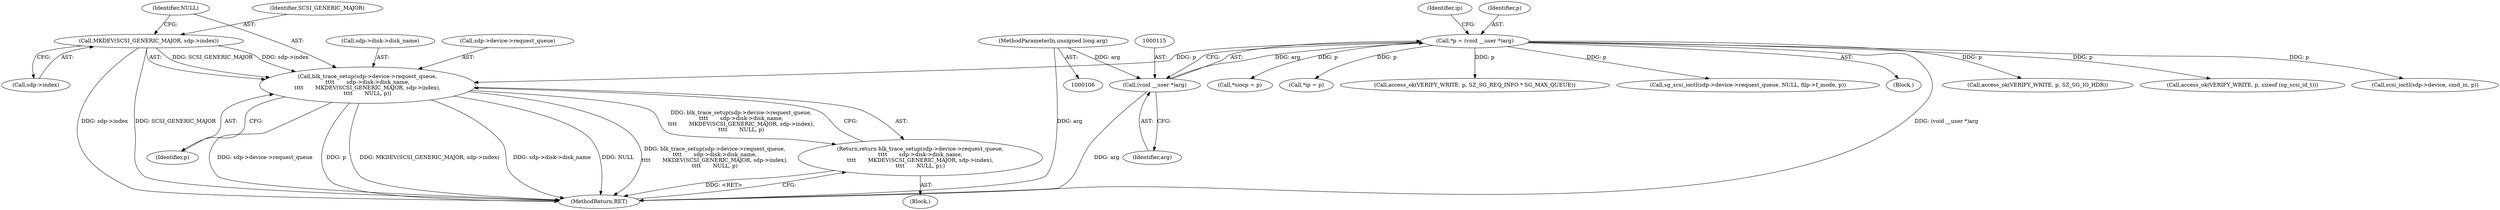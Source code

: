 digraph "0_linux_3e0097499839e0fe3af380410eababe5a47c4cf9_0@pointer" {
"1000971" [label="(Call,blk_trace_setup(sdp->device->request_queue,\n\t\t\t\t       sdp->disk->disk_name,\n\t\t\t\t       MKDEV(SCSI_GENERIC_MAJOR, sdp->index),\n\t\t\t\t       NULL, p))"];
"1000982" [label="(Call,MKDEV(SCSI_GENERIC_MAJOR, sdp->index))"];
"1000112" [label="(Call,*p = (void __user *)arg)"];
"1000114" [label="(Call,(void __user *)arg)"];
"1000109" [label="(MethodParameterIn,unsigned long arg)"];
"1000970" [label="(Return,return blk_trace_setup(sdp->device->request_queue,\n\t\t\t\t       sdp->disk->disk_name,\n\t\t\t\t       MKDEV(SCSI_GENERIC_MAJOR, sdp->index),\n\t\t\t\t       NULL, p);)"];
"1000116" [label="(Identifier,arg)"];
"1000906" [label="(Call,*siocp = p)"];
"1000114" [label="(Call,(void __user *)arg)"];
"1000118" [label="(Call,*ip = p)"];
"1000983" [label="(Identifier,SCSI_GENERIC_MAJOR)"];
"1000807" [label="(Call,access_ok(VERIFY_WRITE, p, SZ_SG_REQ_INFO * SG_MAX_QUEUE))"];
"1000929" [label="(Call,sg_scsi_ioctl(sdp->device->request_queue, NULL, filp->f_mode, p))"];
"1000119" [label="(Identifier,ip)"];
"1000970" [label="(Return,return blk_trace_setup(sdp->device->request_queue,\n\t\t\t\t       sdp->disk->disk_name,\n\t\t\t\t       MKDEV(SCSI_GENERIC_MAJOR, sdp->index),\n\t\t\t\t       NULL, p);)"];
"1000110" [label="(Block,)"];
"1001060" [label="(MethodReturn,RET)"];
"1000987" [label="(Identifier,NULL)"];
"1000189" [label="(Call,access_ok(VERIFY_WRITE, p, SZ_SG_IO_HDR))"];
"1000112" [label="(Call,*p = (void __user *)arg)"];
"1000113" [label="(Identifier,p)"];
"1000988" [label="(Identifier,p)"];
"1000109" [label="(MethodParameterIn,unsigned long arg)"];
"1000360" [label="(Call,access_ok(VERIFY_WRITE, p, sizeof (sg_scsi_id_t)))"];
"1000977" [label="(Call,sdp->disk->disk_name)"];
"1001054" [label="(Call,scsi_ioctl(sdp->device, cmd_in, p))"];
"1000972" [label="(Call,sdp->device->request_queue)"];
"1000167" [label="(Block,)"];
"1000971" [label="(Call,blk_trace_setup(sdp->device->request_queue,\n\t\t\t\t       sdp->disk->disk_name,\n\t\t\t\t       MKDEV(SCSI_GENERIC_MAJOR, sdp->index),\n\t\t\t\t       NULL, p))"];
"1000984" [label="(Call,sdp->index)"];
"1000982" [label="(Call,MKDEV(SCSI_GENERIC_MAJOR, sdp->index))"];
"1000971" -> "1000970"  [label="AST: "];
"1000971" -> "1000988"  [label="CFG: "];
"1000972" -> "1000971"  [label="AST: "];
"1000977" -> "1000971"  [label="AST: "];
"1000982" -> "1000971"  [label="AST: "];
"1000987" -> "1000971"  [label="AST: "];
"1000988" -> "1000971"  [label="AST: "];
"1000970" -> "1000971"  [label="CFG: "];
"1000971" -> "1001060"  [label="DDG: sdp->device->request_queue"];
"1000971" -> "1001060"  [label="DDG: p"];
"1000971" -> "1001060"  [label="DDG: MKDEV(SCSI_GENERIC_MAJOR, sdp->index)"];
"1000971" -> "1001060"  [label="DDG: sdp->disk->disk_name"];
"1000971" -> "1001060"  [label="DDG: NULL"];
"1000971" -> "1001060"  [label="DDG: blk_trace_setup(sdp->device->request_queue,\n\t\t\t\t       sdp->disk->disk_name,\n\t\t\t\t       MKDEV(SCSI_GENERIC_MAJOR, sdp->index),\n\t\t\t\t       NULL, p)"];
"1000971" -> "1000970"  [label="DDG: blk_trace_setup(sdp->device->request_queue,\n\t\t\t\t       sdp->disk->disk_name,\n\t\t\t\t       MKDEV(SCSI_GENERIC_MAJOR, sdp->index),\n\t\t\t\t       NULL, p)"];
"1000982" -> "1000971"  [label="DDG: SCSI_GENERIC_MAJOR"];
"1000982" -> "1000971"  [label="DDG: sdp->index"];
"1000112" -> "1000971"  [label="DDG: p"];
"1000982" -> "1000984"  [label="CFG: "];
"1000983" -> "1000982"  [label="AST: "];
"1000984" -> "1000982"  [label="AST: "];
"1000987" -> "1000982"  [label="CFG: "];
"1000982" -> "1001060"  [label="DDG: sdp->index"];
"1000982" -> "1001060"  [label="DDG: SCSI_GENERIC_MAJOR"];
"1000112" -> "1000110"  [label="AST: "];
"1000112" -> "1000114"  [label="CFG: "];
"1000113" -> "1000112"  [label="AST: "];
"1000114" -> "1000112"  [label="AST: "];
"1000119" -> "1000112"  [label="CFG: "];
"1000112" -> "1001060"  [label="DDG: (void __user *)arg"];
"1000114" -> "1000112"  [label="DDG: arg"];
"1000112" -> "1000118"  [label="DDG: p"];
"1000112" -> "1000189"  [label="DDG: p"];
"1000112" -> "1000360"  [label="DDG: p"];
"1000112" -> "1000807"  [label="DDG: p"];
"1000112" -> "1000906"  [label="DDG: p"];
"1000112" -> "1000929"  [label="DDG: p"];
"1000112" -> "1001054"  [label="DDG: p"];
"1000114" -> "1000116"  [label="CFG: "];
"1000115" -> "1000114"  [label="AST: "];
"1000116" -> "1000114"  [label="AST: "];
"1000114" -> "1001060"  [label="DDG: arg"];
"1000109" -> "1000114"  [label="DDG: arg"];
"1000109" -> "1000106"  [label="AST: "];
"1000109" -> "1001060"  [label="DDG: arg"];
"1000970" -> "1000167"  [label="AST: "];
"1001060" -> "1000970"  [label="CFG: "];
"1000970" -> "1001060"  [label="DDG: <RET>"];
}
